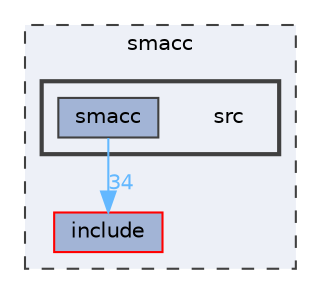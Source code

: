 digraph "smacc/src"
{
 // LATEX_PDF_SIZE
  bgcolor="transparent";
  edge [fontname=Helvetica,fontsize=10,labelfontname=Helvetica,labelfontsize=10];
  node [fontname=Helvetica,fontsize=10,shape=box,height=0.2,width=0.4];
  compound=true
  subgraph clusterdir_6e3e4532ae0db906acb0c92fce514b9e {
    graph [ bgcolor="#edf0f7", pencolor="grey25", label="smacc", fontname=Helvetica,fontsize=10 style="filled,dashed", URL="dir_6e3e4532ae0db906acb0c92fce514b9e.html",tooltip=""]
  dir_af83d609eca54628b06583fa4d095eed [label="include", fillcolor="#a2b4d6", color="red", style="filled", URL="dir_af83d609eca54628b06583fa4d095eed.html",tooltip=""];
  subgraph clusterdir_cf07da1647749fb4ef1573b85c0c6ec1 {
    graph [ bgcolor="#edf0f7", pencolor="grey25", label="", fontname=Helvetica,fontsize=10 style="filled,bold", URL="dir_cf07da1647749fb4ef1573b85c0c6ec1.html",tooltip=""]
    dir_cf07da1647749fb4ef1573b85c0c6ec1 [shape=plaintext, label="src"];
  dir_083292ea04654104b86ed317cf9d4b50 [label="smacc", fillcolor="#a2b4d6", color="grey25", style="filled", URL="dir_083292ea04654104b86ed317cf9d4b50.html",tooltip=""];
  }
  }
  dir_083292ea04654104b86ed317cf9d4b50->dir_af83d609eca54628b06583fa4d095eed [headlabel="34", labeldistance=1.5 headhref="dir_000092_000038.html" color="steelblue1" fontcolor="steelblue1"];
}
